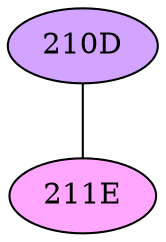 // The Round Table
graph {
	"210D" [fillcolor="#D3A4FF" style=radial]
	"211E" [fillcolor="#FFA6FF" style=radial]
	"210D" -- "211E" [penwidth=1]
}
